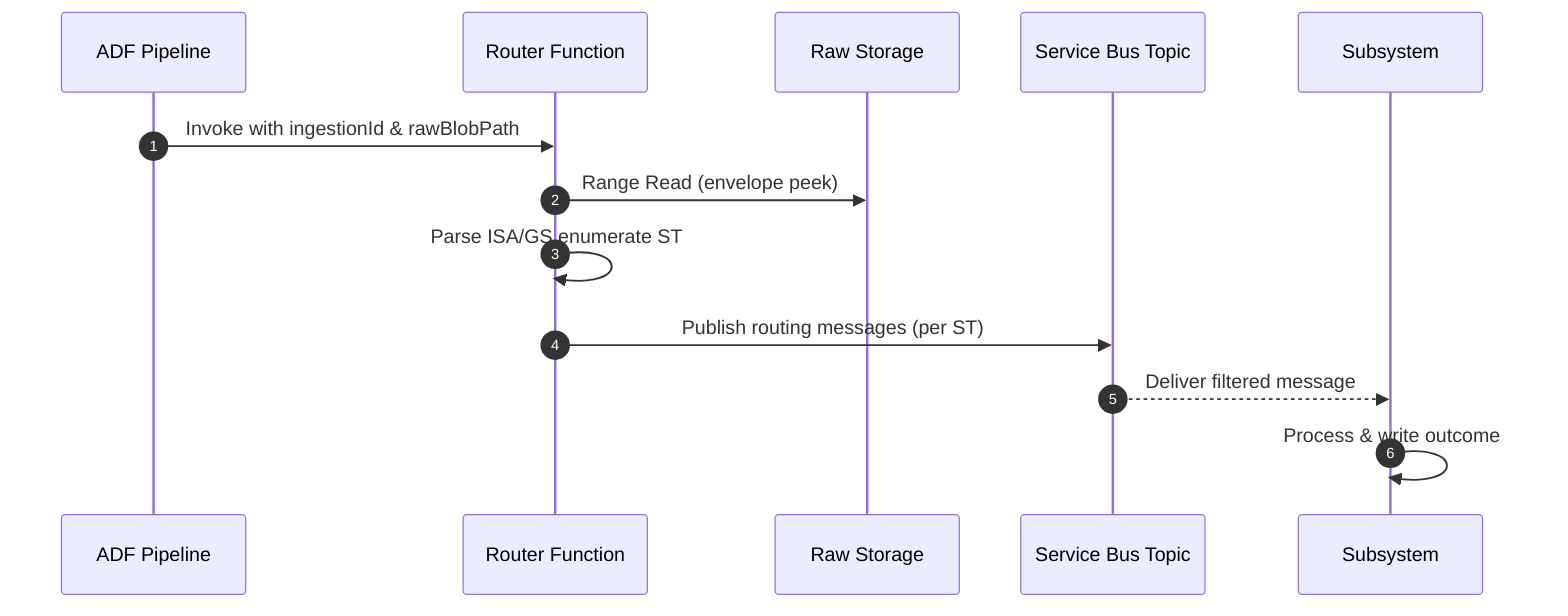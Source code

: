 sequenceDiagram
  autonumber
  participant ADF as ADF Pipeline
  participant Router as Router Function
  participant Storage as Raw Storage
  participant SB as Service Bus Topic
  participant Sub as Subsystem
  ADF->>Router: Invoke with ingestionId & rawBlobPath
  Router->>Storage: Range Read (envelope peek)
  Router->>Router: Parse ISA/GS enumerate ST
  Router->>SB: Publish routing messages (per ST)
  SB-->>Sub: Deliver filtered message
  Sub->>Sub: Process & write outcome